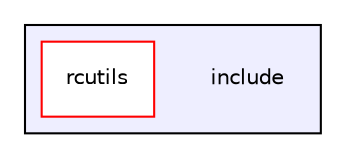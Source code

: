 digraph "include" {
  compound=true
  node [ fontsize="10", fontname="Helvetica"];
  edge [ labelfontsize="10", labelfontname="Helvetica"];
  subgraph clusterdir_d44c64559bbebec7f509842c48db8b23 {
    graph [ bgcolor="#eeeeff", pencolor="black", label="" URL="dir_d44c64559bbebec7f509842c48db8b23.html"];
    dir_d44c64559bbebec7f509842c48db8b23 [shape=plaintext label="include"];
    dir_6627b286d46f7ece855f6fbde3556e48 [shape=box label="rcutils" color="red" fillcolor="white" style="filled" URL="dir_6627b286d46f7ece855f6fbde3556e48.html"];
  }
}

